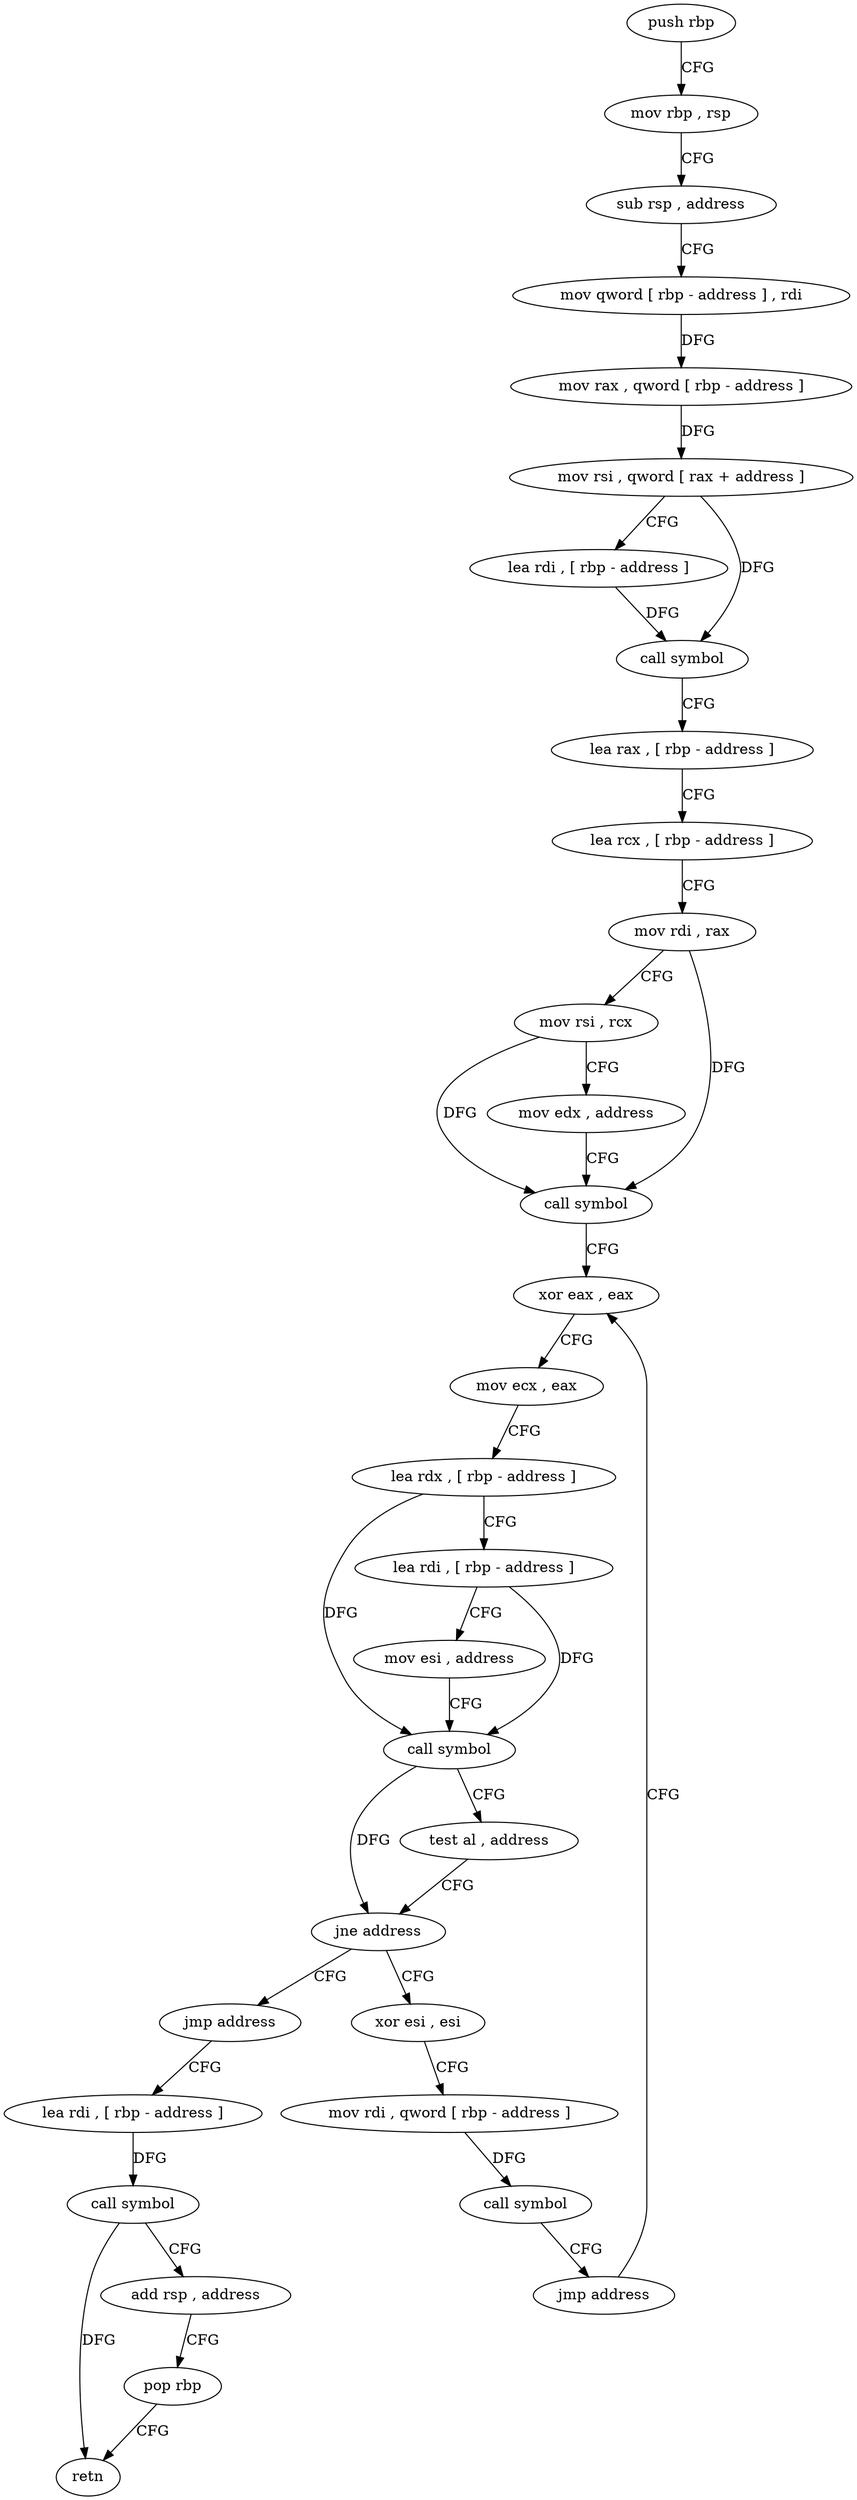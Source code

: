 digraph "func" {
"90256" [label = "push rbp" ]
"90257" [label = "mov rbp , rsp" ]
"90260" [label = "sub rsp , address" ]
"90267" [label = "mov qword [ rbp - address ] , rdi" ]
"90271" [label = "mov rax , qword [ rbp - address ]" ]
"90275" [label = "mov rsi , qword [ rax + address ]" ]
"90279" [label = "lea rdi , [ rbp - address ]" ]
"90286" [label = "call symbol" ]
"90291" [label = "lea rax , [ rbp - address ]" ]
"90295" [label = "lea rcx , [ rbp - address ]" ]
"90302" [label = "mov rdi , rax" ]
"90305" [label = "mov rsi , rcx" ]
"90308" [label = "mov edx , address" ]
"90313" [label = "call symbol" ]
"90318" [label = "xor eax , eax" ]
"90353" [label = "xor esi , esi" ]
"90355" [label = "mov rdi , qword [ rbp - address ]" ]
"90359" [label = "call symbol" ]
"90364" [label = "jmp address" ]
"90348" [label = "jmp address" ]
"90369" [label = "lea rdi , [ rbp - address ]" ]
"90320" [label = "mov ecx , eax" ]
"90322" [label = "lea rdx , [ rbp - address ]" ]
"90326" [label = "lea rdi , [ rbp - address ]" ]
"90330" [label = "mov esi , address" ]
"90335" [label = "call symbol" ]
"90340" [label = "test al , address" ]
"90342" [label = "jne address" ]
"90373" [label = "call symbol" ]
"90378" [label = "add rsp , address" ]
"90385" [label = "pop rbp" ]
"90386" [label = "retn" ]
"90256" -> "90257" [ label = "CFG" ]
"90257" -> "90260" [ label = "CFG" ]
"90260" -> "90267" [ label = "CFG" ]
"90267" -> "90271" [ label = "DFG" ]
"90271" -> "90275" [ label = "DFG" ]
"90275" -> "90279" [ label = "CFG" ]
"90275" -> "90286" [ label = "DFG" ]
"90279" -> "90286" [ label = "DFG" ]
"90286" -> "90291" [ label = "CFG" ]
"90291" -> "90295" [ label = "CFG" ]
"90295" -> "90302" [ label = "CFG" ]
"90302" -> "90305" [ label = "CFG" ]
"90302" -> "90313" [ label = "DFG" ]
"90305" -> "90308" [ label = "CFG" ]
"90305" -> "90313" [ label = "DFG" ]
"90308" -> "90313" [ label = "CFG" ]
"90313" -> "90318" [ label = "CFG" ]
"90318" -> "90320" [ label = "CFG" ]
"90353" -> "90355" [ label = "CFG" ]
"90355" -> "90359" [ label = "DFG" ]
"90359" -> "90364" [ label = "CFG" ]
"90364" -> "90318" [ label = "CFG" ]
"90348" -> "90369" [ label = "CFG" ]
"90369" -> "90373" [ label = "DFG" ]
"90320" -> "90322" [ label = "CFG" ]
"90322" -> "90326" [ label = "CFG" ]
"90322" -> "90335" [ label = "DFG" ]
"90326" -> "90330" [ label = "CFG" ]
"90326" -> "90335" [ label = "DFG" ]
"90330" -> "90335" [ label = "CFG" ]
"90335" -> "90340" [ label = "CFG" ]
"90335" -> "90342" [ label = "DFG" ]
"90340" -> "90342" [ label = "CFG" ]
"90342" -> "90353" [ label = "CFG" ]
"90342" -> "90348" [ label = "CFG" ]
"90373" -> "90378" [ label = "CFG" ]
"90373" -> "90386" [ label = "DFG" ]
"90378" -> "90385" [ label = "CFG" ]
"90385" -> "90386" [ label = "CFG" ]
}
